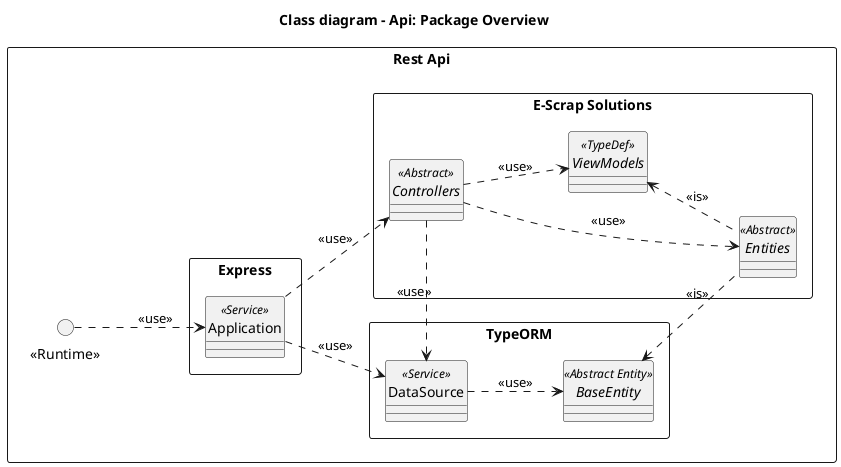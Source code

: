 @startuml Class diagram - Api: Package Overview

title "Class diagram - Api: Package Overview"

'skinparam groupInheritance 2
hide circle
'skinparam linetype ortho

left to right direction

package "Rest Api" <<Rectangle>> {
    circle "<<Runtime>>"

    package "Express" <<Rectangle>> {
        class Application <<Service>>
    }

    package "TypeORM" <<Rectangle>> {
        class DataSource <<Service>>
        abstract BaseEntity <<Abstract Entity>>

        DataSource ..> BaseEntity: "<<use>>"

    }

    package "E-Scrap Solutions" <<Rectangle>> {
        abstract Controllers <<Abstract>>
        abstract Entities <<Abstract>>
        abstract ViewModels <<TypeDef>>
    }

    "<<Runtime>>" ..> Application: "<<use>>"
    Application ..> Controllers: "<<use>>"
    Application ..> DataSource: "<<use>>"
    BaseEntity <.. Entities: "<<is>>"
    Controllers ..> ViewModels: "<<use>>"
    Controllers ..> Entities: "<<use>>"
    Controllers ...> DataSource: "<<use>>"
    ViewModels <.. Entities: "<<is>>"

}
@enduml